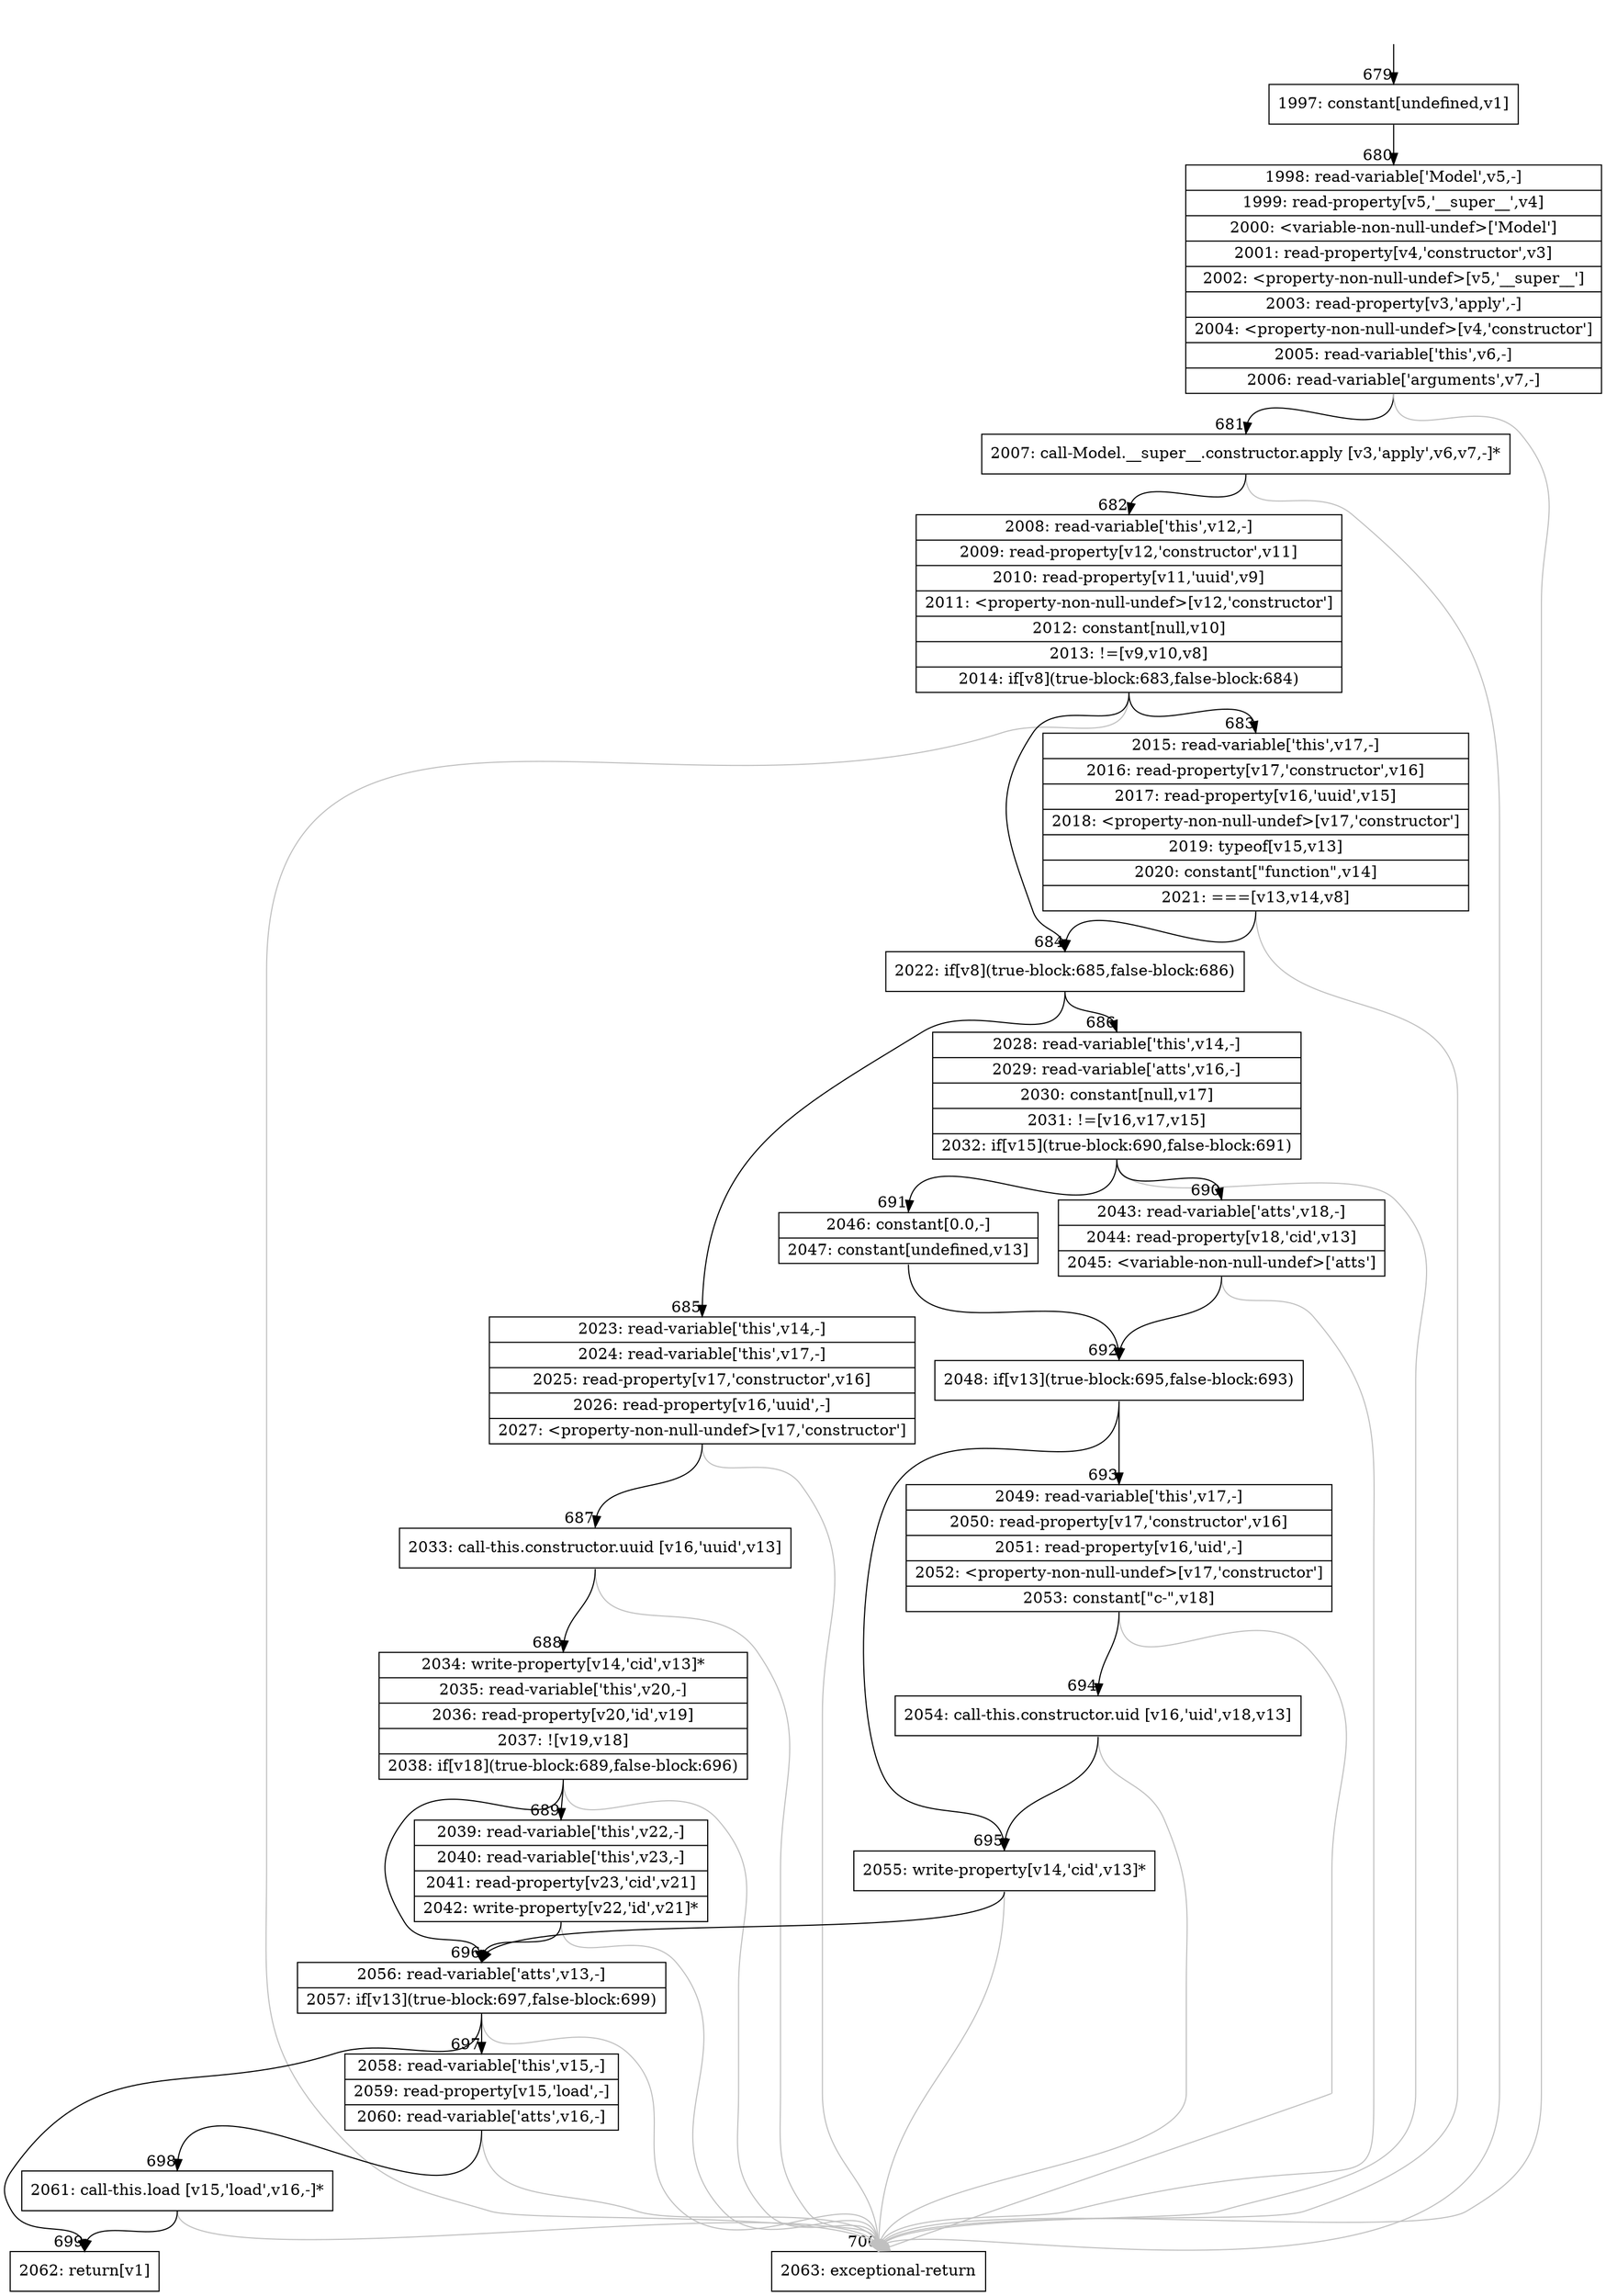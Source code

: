 digraph {
rankdir="TD"
BB_entry61[shape=none,label=""];
BB_entry61 -> BB679 [tailport=s, headport=n, headlabel="    679"]
BB679 [shape=record label="{1997: constant[undefined,v1]}" ] 
BB679 -> BB680 [tailport=s, headport=n, headlabel="      680"]
BB680 [shape=record label="{1998: read-variable['Model',v5,-]|1999: read-property[v5,'__super__',v4]|2000: \<variable-non-null-undef\>['Model']|2001: read-property[v4,'constructor',v3]|2002: \<property-non-null-undef\>[v5,'__super__']|2003: read-property[v3,'apply',-]|2004: \<property-non-null-undef\>[v4,'constructor']|2005: read-variable['this',v6,-]|2006: read-variable['arguments',v7,-]}" ] 
BB680 -> BB681 [tailport=s, headport=n, headlabel="      681"]
BB680 -> BB700 [tailport=s, headport=n, color=gray, headlabel="      700"]
BB681 [shape=record label="{2007: call-Model.__super__.constructor.apply [v3,'apply',v6,v7,-]*}" ] 
BB681 -> BB682 [tailport=s, headport=n, headlabel="      682"]
BB681 -> BB700 [tailport=s, headport=n, color=gray]
BB682 [shape=record label="{2008: read-variable['this',v12,-]|2009: read-property[v12,'constructor',v11]|2010: read-property[v11,'uuid',v9]|2011: \<property-non-null-undef\>[v12,'constructor']|2012: constant[null,v10]|2013: !=[v9,v10,v8]|2014: if[v8](true-block:683,false-block:684)}" ] 
BB682 -> BB684 [tailport=s, headport=n, headlabel="      684"]
BB682 -> BB683 [tailport=s, headport=n, headlabel="      683"]
BB682 -> BB700 [tailport=s, headport=n, color=gray]
BB683 [shape=record label="{2015: read-variable['this',v17,-]|2016: read-property[v17,'constructor',v16]|2017: read-property[v16,'uuid',v15]|2018: \<property-non-null-undef\>[v17,'constructor']|2019: typeof[v15,v13]|2020: constant[\"function\",v14]|2021: ===[v13,v14,v8]}" ] 
BB683 -> BB684 [tailport=s, headport=n]
BB683 -> BB700 [tailport=s, headport=n, color=gray]
BB684 [shape=record label="{2022: if[v8](true-block:685,false-block:686)}" ] 
BB684 -> BB685 [tailport=s, headport=n, headlabel="      685"]
BB684 -> BB686 [tailport=s, headport=n, headlabel="      686"]
BB685 [shape=record label="{2023: read-variable['this',v14,-]|2024: read-variable['this',v17,-]|2025: read-property[v17,'constructor',v16]|2026: read-property[v16,'uuid',-]|2027: \<property-non-null-undef\>[v17,'constructor']}" ] 
BB685 -> BB687 [tailport=s, headport=n, headlabel="      687"]
BB685 -> BB700 [tailport=s, headport=n, color=gray]
BB686 [shape=record label="{2028: read-variable['this',v14,-]|2029: read-variable['atts',v16,-]|2030: constant[null,v17]|2031: !=[v16,v17,v15]|2032: if[v15](true-block:690,false-block:691)}" ] 
BB686 -> BB690 [tailport=s, headport=n, headlabel="      690"]
BB686 -> BB691 [tailport=s, headport=n, headlabel="      691"]
BB686 -> BB700 [tailport=s, headport=n, color=gray]
BB687 [shape=record label="{2033: call-this.constructor.uuid [v16,'uuid',v13]}" ] 
BB687 -> BB688 [tailport=s, headport=n, headlabel="      688"]
BB687 -> BB700 [tailport=s, headport=n, color=gray]
BB688 [shape=record label="{2034: write-property[v14,'cid',v13]*|2035: read-variable['this',v20,-]|2036: read-property[v20,'id',v19]|2037: ![v19,v18]|2038: if[v18](true-block:689,false-block:696)}" ] 
BB688 -> BB689 [tailport=s, headport=n, headlabel="      689"]
BB688 -> BB696 [tailport=s, headport=n, headlabel="      696"]
BB688 -> BB700 [tailport=s, headport=n, color=gray]
BB689 [shape=record label="{2039: read-variable['this',v22,-]|2040: read-variable['this',v23,-]|2041: read-property[v23,'cid',v21]|2042: write-property[v22,'id',v21]*}" ] 
BB689 -> BB696 [tailport=s, headport=n]
BB689 -> BB700 [tailport=s, headport=n, color=gray]
BB690 [shape=record label="{2043: read-variable['atts',v18,-]|2044: read-property[v18,'cid',v13]|2045: \<variable-non-null-undef\>['atts']}" ] 
BB690 -> BB692 [tailport=s, headport=n, headlabel="      692"]
BB690 -> BB700 [tailport=s, headport=n, color=gray]
BB691 [shape=record label="{2046: constant[0.0,-]|2047: constant[undefined,v13]}" ] 
BB691 -> BB692 [tailport=s, headport=n]
BB692 [shape=record label="{2048: if[v13](true-block:695,false-block:693)}" ] 
BB692 -> BB695 [tailport=s, headport=n, headlabel="      695"]
BB692 -> BB693 [tailport=s, headport=n, headlabel="      693"]
BB693 [shape=record label="{2049: read-variable['this',v17,-]|2050: read-property[v17,'constructor',v16]|2051: read-property[v16,'uid',-]|2052: \<property-non-null-undef\>[v17,'constructor']|2053: constant[\"c-\",v18]}" ] 
BB693 -> BB694 [tailport=s, headport=n, headlabel="      694"]
BB693 -> BB700 [tailport=s, headport=n, color=gray]
BB694 [shape=record label="{2054: call-this.constructor.uid [v16,'uid',v18,v13]}" ] 
BB694 -> BB695 [tailport=s, headport=n]
BB694 -> BB700 [tailport=s, headport=n, color=gray]
BB695 [shape=record label="{2055: write-property[v14,'cid',v13]*}" ] 
BB695 -> BB696 [tailport=s, headport=n]
BB695 -> BB700 [tailport=s, headport=n, color=gray]
BB696 [shape=record label="{2056: read-variable['atts',v13,-]|2057: if[v13](true-block:697,false-block:699)}" ] 
BB696 -> BB697 [tailport=s, headport=n, headlabel="      697"]
BB696 -> BB699 [tailport=s, headport=n, headlabel="      699"]
BB696 -> BB700 [tailport=s, headport=n, color=gray]
BB697 [shape=record label="{2058: read-variable['this',v15,-]|2059: read-property[v15,'load',-]|2060: read-variable['atts',v16,-]}" ] 
BB697 -> BB698 [tailport=s, headport=n, headlabel="      698"]
BB697 -> BB700 [tailport=s, headport=n, color=gray]
BB698 [shape=record label="{2061: call-this.load [v15,'load',v16,-]*}" ] 
BB698 -> BB699 [tailport=s, headport=n]
BB698 -> BB700 [tailport=s, headport=n, color=gray]
BB699 [shape=record label="{2062: return[v1]}" ] 
BB700 [shape=record label="{2063: exceptional-return}" ] 
//#$~ 580
}
